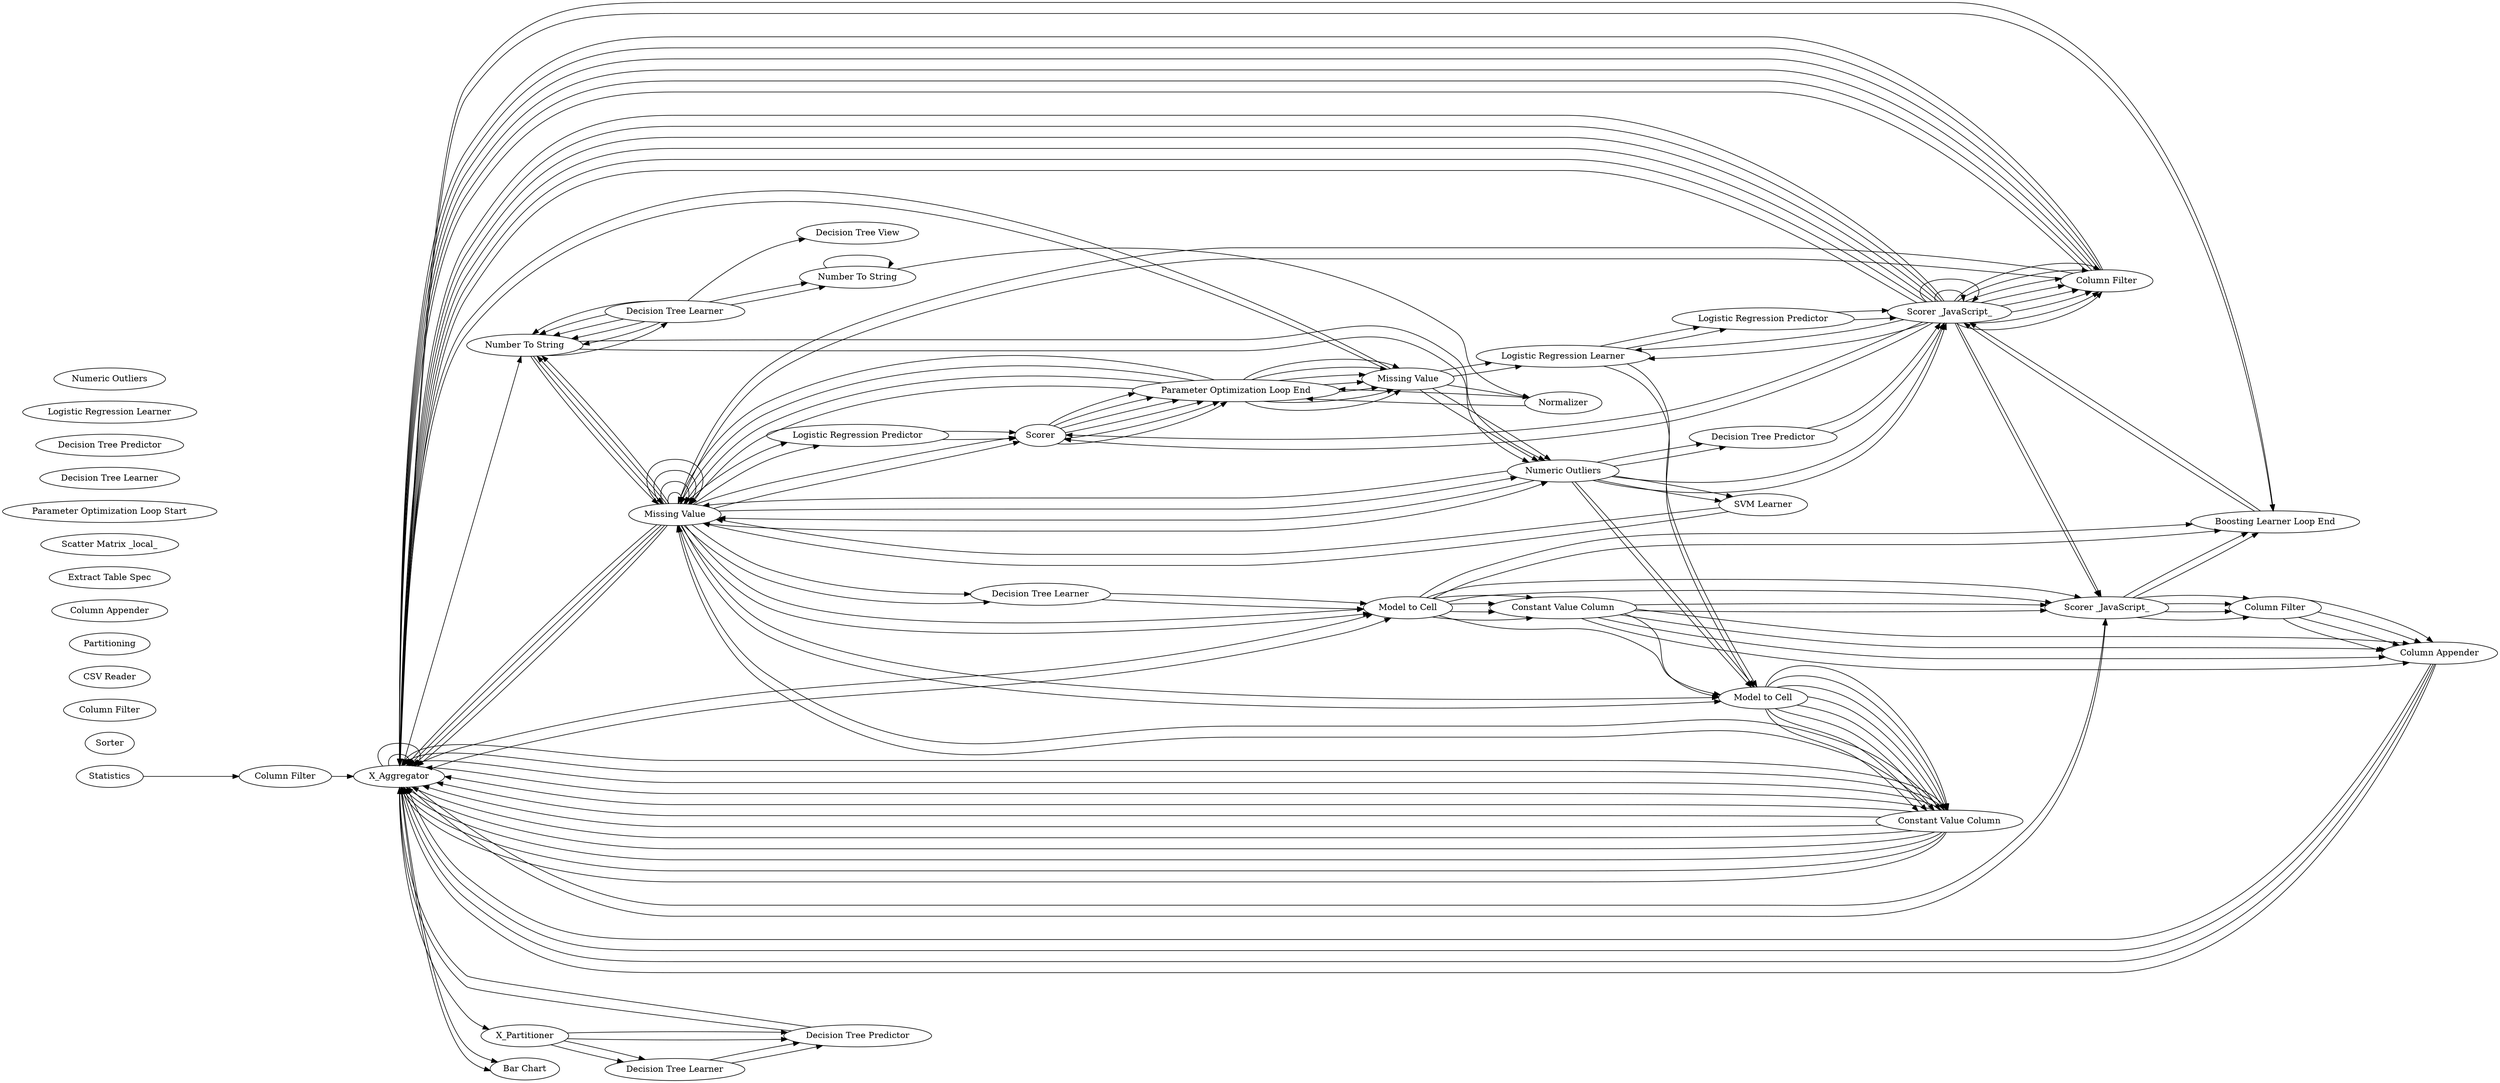 digraph {
	1 [label=Concatenate]
	1389 [label=Sorter]
	1390 [label="Column Filter"]
	1353 [label="CSV Reader"]
	1369 [label=Partitioning]
	1369 [label=Partitioning]
	1370 [label="Number To String"]
	1371 [label="Missing Value"]
	1376 [label=Partitioning]
	1376 [label=Partitioning]
	1377 [label=Normalizer]
	1378 [label="Number To String"]
	3 [label="Scorer _JavaScript_"]
	5 [label="Model to Cell"]
	6 [label="Column Filter"]
	7 [label="Constant Value Column"]
	8 [label="Column Appender"]
	1371 [label="RProp MLP Learner"]
	1372 [label="MultiLayerPerceptron Predictor"]
	1370 [label="Number To String"]
	1371 [label="Missing Value"]
	1 [label=X_Aggregator]
	2 [label=X_Partitioner]
	11 [label="Model to Cell"]
	12 [label="Constant Value Column"]
	15 [label="Decision Tree Predictor"]
	16 [label="Decision Tree Learner"]
	17 [label="Decision Tree Learner"]
	10 [label="Scorer _JavaScript_"]
	13 [label="Column Filter"]
	14 [label="Column Appender"]
	2 [label="Top k Selector"]
	1388 [label="Bar Chart"]
	1356 [label="Extract Table Spec"]
	1358 [label=Statistics]
	1359 [label="Column Filter"]
	1360 [label="Scatter Matrix _local_"]
	1361 [label="Decision Tree Learner"]
	1362 [label="Decision Tree View"]
	1370 [label="Number To String"]
	1 [label=Concatenate]
	10 [label="Scorer _JavaScript_"]
	11 [label="Model to Cell"]
	12 [label="Constant Value Column"]
	13 [label="Column Filter"]
	14 [label="Column Appender"]
	1363 [label="SVM Learner"]
	1365 [label=Scorer]
	1371 [label="SVM Predictor"]
	1372 [label="Parameter Optimization Loop Start"]
	1376 [label="Parameter Optimization Loop End"]
	1380 [label="Table Row to Variable"]
	1381 [label="SVM Learner"]
	1382 [label="SVM Predictor"]
	3 [label="Scorer _JavaScript_"]
	5 [label="Model to Cell"]
	6 [label="Column Filter"]
	7 [label="Constant Value Column"]
	8 [label="Column Appender"]
	1365 [label=Scorer]
	1367 [label="Decision Tree Predictor"]
	1372 [label="Decision Tree Learner"]
	1376 [label="Parameter Optimization Loop End"]
	1380 [label="Table Row to Variable"]
	1381 [label="Parameter Optimization Loop Start"]
	1382 [label="Decision Tree Learner"]
	1383 [label="Decision Tree Predictor"]
	3 [label="Scorer _JavaScript_"]
	6 [label="Column Filter"]
	1 [label="Boosting Predictor Loop Start"]
	3 [label="Boosting Predictor Loop End"]
	4 [label="Naive Bayes Predictor"]
	1 [label="Boosting Learner Loop Start"]
	4 [label="Boosting Learner Loop End"]
	5 [label="Model to Cell"]
	7 [label="Constant Value Column"]
	10 [label="Naive Bayes Predictor"]
	11 [label="Naive Bayes Learner"]
	1371 [label="Column Appender"]
	3 [label="Scorer _JavaScript_"]
	5 [label="Model to Cell"]
	6 [label="Column Filter"]
	7 [label="Constant Value Column"]
	8 [label="Column Appender"]
	327 [label="Logistic Regression Learner"]
	334 [label="Logistic Regression Predictor"]
	1365 [label=Scorer]
	1376 [label="Parameter Optimization Loop End"]
	1380 [label="Table Row to Variable"]
	1381 [label="Parameter Optimization Loop Start"]
	1384 [label="Logistic Regression Learner"]
	1385 [label="Logistic Regression Predictor"]
	1 [label=Concatenate]
	10 [label="Scorer _JavaScript_"]
	11 [label="Model to Cell"]
	12 [label="Constant Value Column"]
	13 [label="Column Filter"]
	14 [label="Column Appender"]
	1363 [label="SVM Learner"]
	1365 [label=Scorer]
	1371 [label="SVM Predictor"]
	1372 [label="Parameter Optimization Loop Start"]
	1376 [label="Parameter Optimization Loop End"]
	1380 [label="Table Row to Variable"]
	1381 [label="SVM Learner"]
	1382 [label="SVM Predictor"]
	3 [label="Scorer _JavaScript_"]
	5 [label="Model to Cell"]
	6 [label="Column Filter"]
	7 [label="Constant Value Column"]
	8 [label="Column Appender"]
	1365 [label=Scorer]
	1367 [label="Decision Tree Predictor"]
	1372 [label="Decision Tree Learner"]
	1376 [label="Parameter Optimization Loop End"]
	1380 [label="Table Row to Variable"]
	1381 [label="Parameter Optimization Loop Start"]
	1382 [label="Decision Tree Learner"]
	1383 [label="Decision Tree Predictor"]
	3 [label="Scorer _JavaScript_"]
	6 [label="Column Filter"]
	1 [label="Boosting Predictor Loop Start"]
	3 [label="Boosting Predictor Loop End"]
	4 [label="Naive Bayes Predictor"]
	1 [label="Boosting Learner Loop Start"]
	4 [label="Boosting Learner Loop End"]
	5 [label="Model to Cell"]
	7 [label="Constant Value Column"]
	10 [label="Naive Bayes Predictor"]
	11 [label="Naive Bayes Learner"]
	12 [label="Naive Bayes Learner"]
	1371 [label="Column Appender"]
	3 [label="Scorer _JavaScript_"]
	5 [label="Model to Cell"]
	6 [label="Column Filter"]
	7 [label="Constant Value Column"]
	8 [label="Column Appender"]
	327 [label="Logistic Regression Learner"]
	334 [label="Logistic Regression Predictor"]
	1365 [label=Scorer]
	1376 [label="Parameter Optimization Loop End"]
	1380 [label="Table Row to Variable"]
	1381 [label="Parameter Optimization Loop Start"]
	1384 [label="Logistic Regression Learner"]
	1385 [label="Logistic Regression Predictor"]
	1370 [label="Number To String"]
	1371 [label="Missing Value"]
	1372 [label="Numeric Outliers"]
	1377 [label=Normalizer]
	1378 [label="Number To String"]
	1379 [label="Numeric Outliers"]
	1380 [label="Missing Value"]
	3 [label="Scorer _JavaScript_"]
	5 [label="Model to Cell"]
	6 [label="Column Filter"]
	7 [label="Constant Value Column"]
	8 [label="Column Appender"]
	1371 [label="RProp MLP Learner"]
	1372 [label="MultiLayerPerceptron Predictor"]
	1370 [label="Number To String"]
	1371 [label="Missing Value"]
	1372 [label="Numeric Outliers"]
	1 [label=X_Aggregator]
	2 [label=X_Partitioner]
	11 [label="Model to Cell"]
	12 [label="Constant Value Column"]
	15 [label="Decision Tree Predictor"]
	16 [label="Decision Tree Learner"]
	17 [label="Decision Tree Learner"]
	10 [label="Scorer _JavaScript_"]
	13 [label="Column Filter"]
	14 [label="Column Appender"]
	1 -> 1370
	1359 -> 1
	1370 -> 1371
	1371 -> 1
	1377 -> 1376
	1378 -> 1377
	3 -> 6
	5 -> 7
	6 -> 1
	7 -> 1
	1371 -> 1372
	1371 -> 5
	1372 -> 3
	1370 -> 1371
	2 -> 16
	2 -> 15
	11 -> 12
	15 -> 1
	16 -> 15
	17 -> 11
	12 -> 10
	12 -> 14
	10 -> 13
	13 -> 14
	1358 -> 1359
	1361 -> 1362
	1370 -> 1361
	10 -> 13
	11 -> 12
	12 -> 14
	13 -> 14
	1363 -> 1371
	1365 -> 1376
	1371 -> 1365
	1372 -> 1363
	1376 -> 1380
	1380 -> 1
	1371 -> 1371
	1371 -> 11
	3 -> 10
	3 -> 6
	5 -> 7
	6 -> 1
	7 -> 1
	1365 -> 1376
	1367 -> 3
	1372 -> 1367
	1372 -> 5
	1376 -> 1380
	1380 -> 1372
	1371 -> 1371
	3 -> 327
	3 -> 1365
	1 -> 4
	4 -> 3
	1 -> 11
	1 -> 10
	5 -> 7
	10 -> 4
	11 -> 10
	11 -> 5
	11 -> 4
	3 -> 6
	6 -> 1371
	3 -> 3
	7 -> 1
	7 -> 1371
	3 -> 6
	5 -> 7
	6 -> 1
	7 -> 1
	327 -> 5
	327 -> 334
	334 -> 3
	1365 -> 1376
	1376 -> 1380
	1380 -> 327
	1371 -> 1370
	1371 -> 1385
	1385 -> 1365
	14 -> 1
	3 -> 1
	1371 -> 1
	3 -> 1
	10 -> 13
	11 -> 12
	12 -> 14
	13 -> 14
	1363 -> 1371
	1365 -> 1376
	1371 -> 1365
	1372 -> 1363
	1376 -> 1380
	1380 -> 1
	1371 -> 1371
	1371 -> 11
	3 -> 10
	3 -> 6
	5 -> 7
	6 -> 1
	7 -> 1
	1365 -> 1376
	1367 -> 3
	1372 -> 1367
	1372 -> 5
	1376 -> 1380
	1380 -> 1372
	1371 -> 1371
	3 -> 327
	3 -> 1365
	1 -> 4
	4 -> 3
	1 -> 11
	1 -> 10
	5 -> 7
	10 -> 4
	11 -> 10
	11 -> 4
	12 -> 5
	3 -> 6
	6 -> 1371
	3 -> 3
	7 -> 1
	7 -> 1371
	3 -> 6
	5 -> 7
	6 -> 1
	7 -> 1
	327 -> 5
	327 -> 334
	334 -> 3
	1365 -> 1376
	1376 -> 1380
	1380 -> 327
	1371 -> 1370
	1371 -> 1385
	1385 -> 1365
	14 -> 1
	3 -> 1
	1371 -> 1
	3 -> 1
	1370 -> 1372
	1372 -> 1371
	1378 -> 1378
	1376 -> 1380
	1380 -> 1377
	3 -> 6
	5 -> 7
	6 -> 1
	7 -> 1
	1371 -> 1372
	1371 -> 5
	1372 -> 3
	1370 -> 1372
	1372 -> 1371
	2 -> 16
	2 -> 15
	11 -> 12
	15 -> 1
	16 -> 15
	17 -> 11
	12 -> 10
	12 -> 14
	10 -> 13
	13 -> 14
	1 -> 2
	1 -> 1388
	1 -> 1388
	1361 -> 1370
	1361 -> 1378
	1361 -> 1370
	1361 -> 1370
	1361 -> 1378
	1361 -> 1370
	1361 -> 1370
	7 -> 1
	7 -> 1
	7 -> 1
	7 -> 1
	1376 -> 1371
	1376 -> 1371
	1376 -> 1371
	1376 -> 1371
	3 -> 1
	1371 -> 17
	14 -> 1
	1 -> 1
	1 -> 1
	1371 -> 1
	1377 -> 1376
	3 -> 1
	1371 -> 17
	14 -> 1
	rankdir=LR
}
